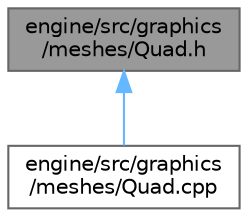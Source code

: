 digraph "engine/src/graphics/meshes/Quad.h"
{
 // LATEX_PDF_SIZE
  bgcolor="transparent";
  edge [fontname=Helvetica,fontsize=10,labelfontname=Helvetica,labelfontsize=10];
  node [fontname=Helvetica,fontsize=10,shape=box,height=0.2,width=0.4];
  Node1 [id="Node000001",label="engine/src/graphics\l/meshes/Quad.h",height=0.2,width=0.4,color="gray40", fillcolor="grey60", style="filled", fontcolor="black",tooltip="Header file for the Quad class."];
  Node1 -> Node2 [id="edge1_Node000001_Node000002",dir="back",color="steelblue1",style="solid",tooltip=" "];
  Node2 [id="Node000002",label="engine/src/graphics\l/meshes/Quad.cpp",height=0.2,width=0.4,color="grey40", fillcolor="white", style="filled",URL="$d6/d22/_quad_8cpp.html",tooltip="Implementation of the Quad class."];
}
